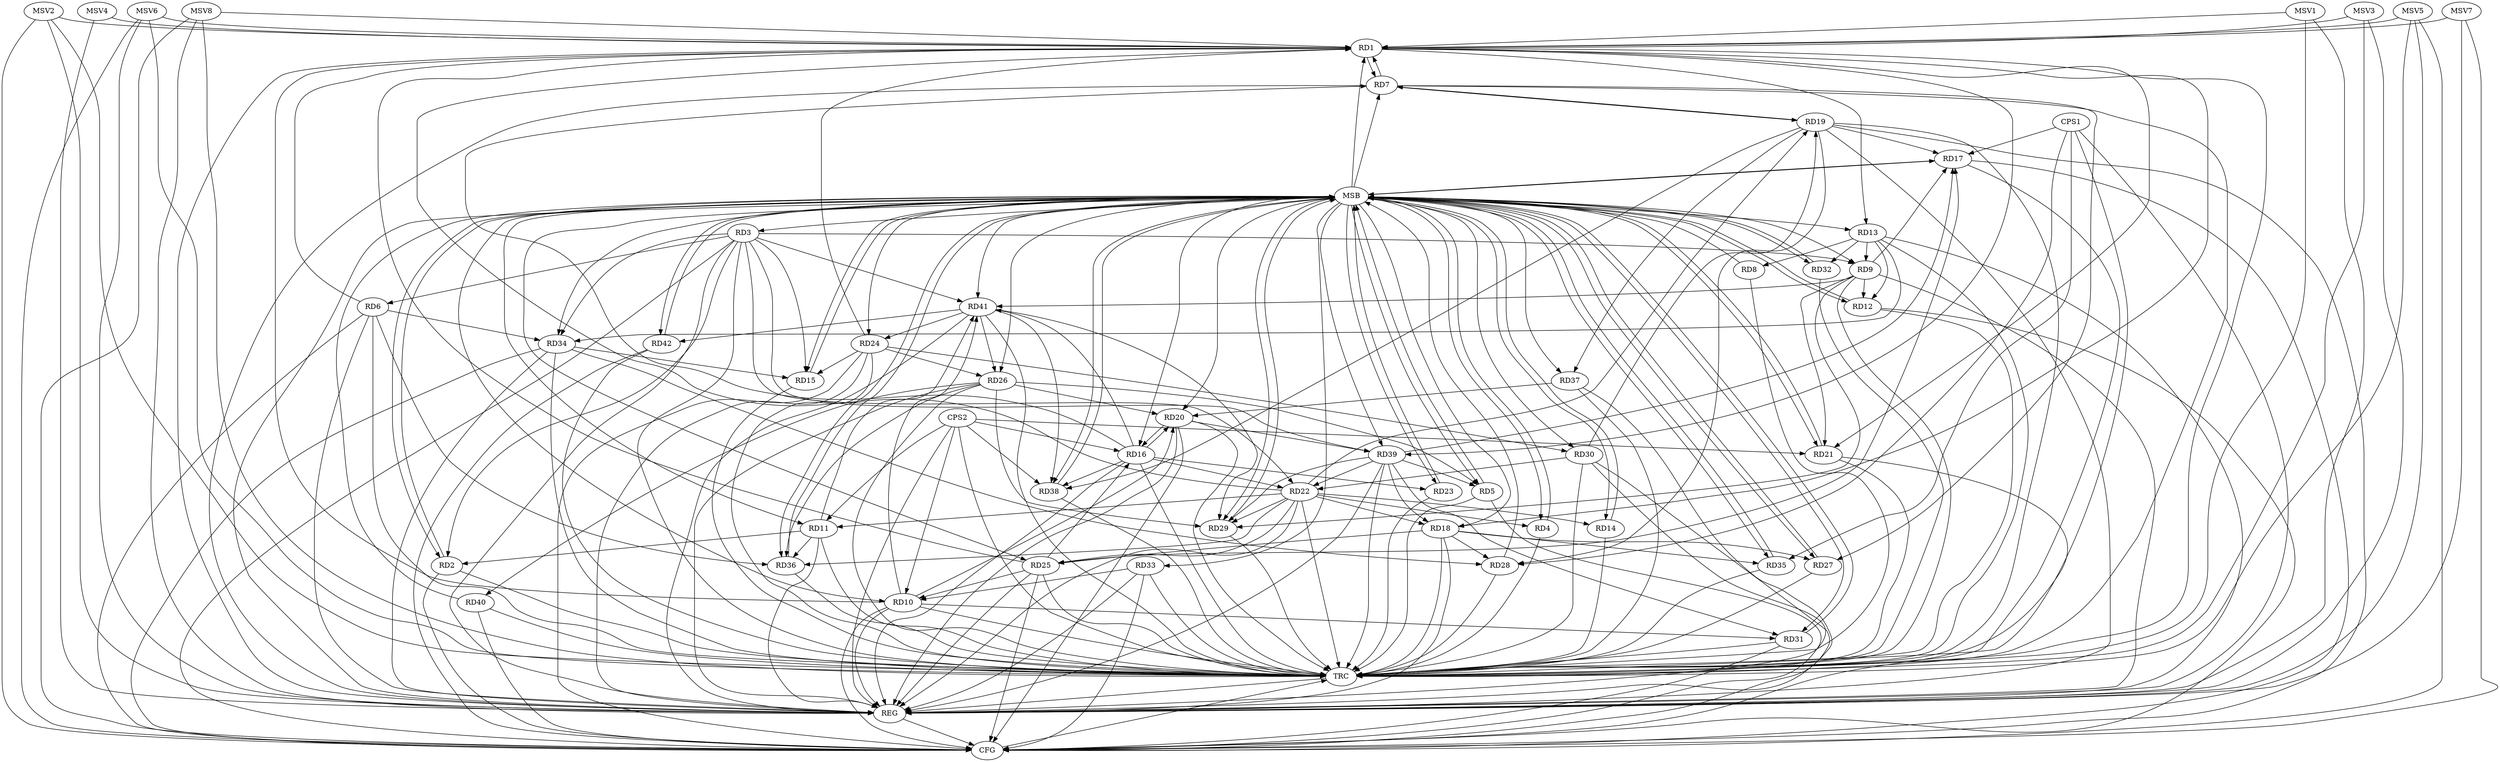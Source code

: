 strict digraph G {
  RD1 [ label="RD1" ];
  RD2 [ label="RD2" ];
  RD3 [ label="RD3" ];
  RD4 [ label="RD4" ];
  RD5 [ label="RD5" ];
  RD6 [ label="RD6" ];
  RD7 [ label="RD7" ];
  RD8 [ label="RD8" ];
  RD9 [ label="RD9" ];
  RD10 [ label="RD10" ];
  RD11 [ label="RD11" ];
  RD12 [ label="RD12" ];
  RD13 [ label="RD13" ];
  RD14 [ label="RD14" ];
  RD15 [ label="RD15" ];
  RD16 [ label="RD16" ];
  RD17 [ label="RD17" ];
  RD18 [ label="RD18" ];
  RD19 [ label="RD19" ];
  RD20 [ label="RD20" ];
  RD21 [ label="RD21" ];
  RD22 [ label="RD22" ];
  RD23 [ label="RD23" ];
  RD24 [ label="RD24" ];
  RD25 [ label="RD25" ];
  RD26 [ label="RD26" ];
  RD27 [ label="RD27" ];
  RD28 [ label="RD28" ];
  RD29 [ label="RD29" ];
  RD30 [ label="RD30" ];
  RD31 [ label="RD31" ];
  RD32 [ label="RD32" ];
  RD33 [ label="RD33" ];
  RD34 [ label="RD34" ];
  RD35 [ label="RD35" ];
  RD36 [ label="RD36" ];
  RD37 [ label="RD37" ];
  RD38 [ label="RD38" ];
  RD39 [ label="RD39" ];
  RD40 [ label="RD40" ];
  RD41 [ label="RD41" ];
  RD42 [ label="RD42" ];
  CPS1 [ label="CPS1" ];
  CPS2 [ label="CPS2" ];
  REG [ label="REG" ];
  MSB [ label="MSB" ];
  CFG [ label="CFG" ];
  TRC [ label="TRC" ];
  MSV1 [ label="MSV1" ];
  MSV2 [ label="MSV2" ];
  MSV3 [ label="MSV3" ];
  MSV4 [ label="MSV4" ];
  MSV5 [ label="MSV5" ];
  MSV6 [ label="MSV6" ];
  MSV7 [ label="MSV7" ];
  MSV8 [ label="MSV8" ];
  RD6 -> RD1;
  RD1 -> RD7;
  RD7 -> RD1;
  RD10 -> RD1;
  RD1 -> RD13;
  RD1 -> RD18;
  RD1 -> RD21;
  RD22 -> RD1;
  RD24 -> RD1;
  RD25 -> RD1;
  RD1 -> RD39;
  RD3 -> RD2;
  RD11 -> RD2;
  RD3 -> RD6;
  RD3 -> RD9;
  RD3 -> RD15;
  RD3 -> RD22;
  RD3 -> RD34;
  RD3 -> RD39;
  RD3 -> RD41;
  RD22 -> RD4;
  RD26 -> RD5;
  RD39 -> RD5;
  RD6 -> RD34;
  RD6 -> RD36;
  RD16 -> RD7;
  RD7 -> RD19;
  RD19 -> RD7;
  RD7 -> RD27;
  RD13 -> RD8;
  RD9 -> RD12;
  RD13 -> RD9;
  RD9 -> RD17;
  RD9 -> RD21;
  RD9 -> RD29;
  RD9 -> RD41;
  RD10 -> RD20;
  RD25 -> RD10;
  RD10 -> RD31;
  RD33 -> RD10;
  RD10 -> RD41;
  RD22 -> RD11;
  RD11 -> RD36;
  RD11 -> RD41;
  RD13 -> RD12;
  RD13 -> RD32;
  RD13 -> RD34;
  RD22 -> RD14;
  RD24 -> RD15;
  RD34 -> RD15;
  RD16 -> RD20;
  RD20 -> RD16;
  RD16 -> RD22;
  RD16 -> RD23;
  RD25 -> RD16;
  RD16 -> RD38;
  RD16 -> RD41;
  RD19 -> RD17;
  RD25 -> RD17;
  RD39 -> RD17;
  RD22 -> RD18;
  RD18 -> RD25;
  RD18 -> RD27;
  RD18 -> RD28;
  RD18 -> RD35;
  RD39 -> RD18;
  RD22 -> RD19;
  RD19 -> RD28;
  RD30 -> RD19;
  RD19 -> RD37;
  RD19 -> RD38;
  RD26 -> RD20;
  RD37 -> RD20;
  RD20 -> RD39;
  RD22 -> RD25;
  RD22 -> RD29;
  RD30 -> RD22;
  RD22 -> RD36;
  RD39 -> RD22;
  RD24 -> RD26;
  RD24 -> RD30;
  RD41 -> RD24;
  RD26 -> RD29;
  RD26 -> RD36;
  RD26 -> RD40;
  RD41 -> RD26;
  RD34 -> RD28;
  RD39 -> RD29;
  RD41 -> RD29;
  RD39 -> RD31;
  RD41 -> RD38;
  RD41 -> RD42;
  CPS1 -> RD28;
  CPS1 -> RD17;
  CPS1 -> RD35;
  CPS2 -> RD11;
  CPS2 -> RD16;
  CPS2 -> RD38;
  CPS2 -> RD10;
  CPS2 -> RD21;
  RD1 -> REG;
  RD3 -> REG;
  RD6 -> REG;
  RD7 -> REG;
  RD9 -> REG;
  RD10 -> REG;
  RD11 -> REG;
  RD13 -> REG;
  RD16 -> REG;
  RD18 -> REG;
  RD19 -> REG;
  RD20 -> REG;
  RD22 -> REG;
  RD24 -> REG;
  RD25 -> REG;
  RD26 -> REG;
  RD30 -> REG;
  RD33 -> REG;
  RD34 -> REG;
  RD37 -> REG;
  RD39 -> REG;
  RD41 -> REG;
  CPS1 -> REG;
  CPS2 -> REG;
  RD2 -> MSB;
  MSB -> RD11;
  MSB -> RD18;
  MSB -> RD39;
  MSB -> RD42;
  MSB -> REG;
  RD4 -> MSB;
  RD5 -> MSB;
  MSB -> RD2;
  MSB -> RD16;
  MSB -> RD27;
  MSB -> RD31;
  MSB -> RD37;
  RD8 -> MSB;
  MSB -> RD5;
  MSB -> RD10;
  MSB -> RD23;
  RD12 -> MSB;
  MSB -> RD13;
  MSB -> RD20;
  MSB -> RD35;
  RD14 -> MSB;
  MSB -> RD17;
  MSB -> RD36;
  MSB -> RD41;
  RD15 -> MSB;
  MSB -> RD7;
  MSB -> RD12;
  MSB -> RD26;
  MSB -> RD33;
  RD17 -> MSB;
  MSB -> RD14;
  RD21 -> MSB;
  MSB -> RD24;
  RD23 -> MSB;
  MSB -> RD9;
  RD27 -> MSB;
  MSB -> RD30;
  MSB -> RD38;
  RD28 -> MSB;
  MSB -> RD32;
  RD29 -> MSB;
  MSB -> RD4;
  MSB -> RD15;
  RD31 -> MSB;
  RD32 -> MSB;
  RD35 -> MSB;
  MSB -> RD21;
  RD36 -> MSB;
  MSB -> RD25;
  RD38 -> MSB;
  MSB -> RD34;
  RD40 -> MSB;
  MSB -> RD1;
  RD42 -> MSB;
  MSB -> RD3;
  MSB -> RD29;
  RD21 -> CFG;
  RD31 -> CFG;
  RD30 -> CFG;
  RD6 -> CFG;
  RD10 -> CFG;
  RD25 -> CFG;
  RD19 -> CFG;
  RD5 -> CFG;
  RD33 -> CFG;
  RD3 -> CFG;
  RD40 -> CFG;
  RD12 -> CFG;
  RD17 -> CFG;
  RD24 -> CFG;
  RD34 -> CFG;
  RD42 -> CFG;
  RD20 -> CFG;
  RD2 -> CFG;
  REG -> CFG;
  RD1 -> TRC;
  RD2 -> TRC;
  RD3 -> TRC;
  RD4 -> TRC;
  RD5 -> TRC;
  RD6 -> TRC;
  RD7 -> TRC;
  RD8 -> TRC;
  RD9 -> TRC;
  RD10 -> TRC;
  RD11 -> TRC;
  RD12 -> TRC;
  RD13 -> TRC;
  RD14 -> TRC;
  RD15 -> TRC;
  RD16 -> TRC;
  RD17 -> TRC;
  RD18 -> TRC;
  RD19 -> TRC;
  RD20 -> TRC;
  RD21 -> TRC;
  RD22 -> TRC;
  RD23 -> TRC;
  RD24 -> TRC;
  RD25 -> TRC;
  RD26 -> TRC;
  RD27 -> TRC;
  RD28 -> TRC;
  RD29 -> TRC;
  RD30 -> TRC;
  RD31 -> TRC;
  RD32 -> TRC;
  RD33 -> TRC;
  RD34 -> TRC;
  RD35 -> TRC;
  RD36 -> TRC;
  RD37 -> TRC;
  RD38 -> TRC;
  RD39 -> TRC;
  RD40 -> TRC;
  RD41 -> TRC;
  RD42 -> TRC;
  CPS1 -> TRC;
  CPS2 -> TRC;
  CFG -> TRC;
  TRC -> REG;
  MSV1 -> RD1;
  MSV1 -> REG;
  MSV1 -> TRC;
  MSV2 -> RD1;
  MSV2 -> REG;
  MSV2 -> TRC;
  MSV2 -> CFG;
  MSV3 -> RD1;
  MSV3 -> REG;
  MSV3 -> TRC;
  MSV4 -> RD1;
  MSV4 -> REG;
  MSV5 -> RD1;
  MSV5 -> REG;
  MSV5 -> TRC;
  MSV5 -> CFG;
  MSV6 -> RD1;
  MSV6 -> REG;
  MSV6 -> TRC;
  MSV6 -> CFG;
  MSV7 -> RD1;
  MSV7 -> REG;
  MSV7 -> CFG;
  MSV8 -> RD1;
  MSV8 -> REG;
  MSV8 -> TRC;
  MSV8 -> CFG;
}
